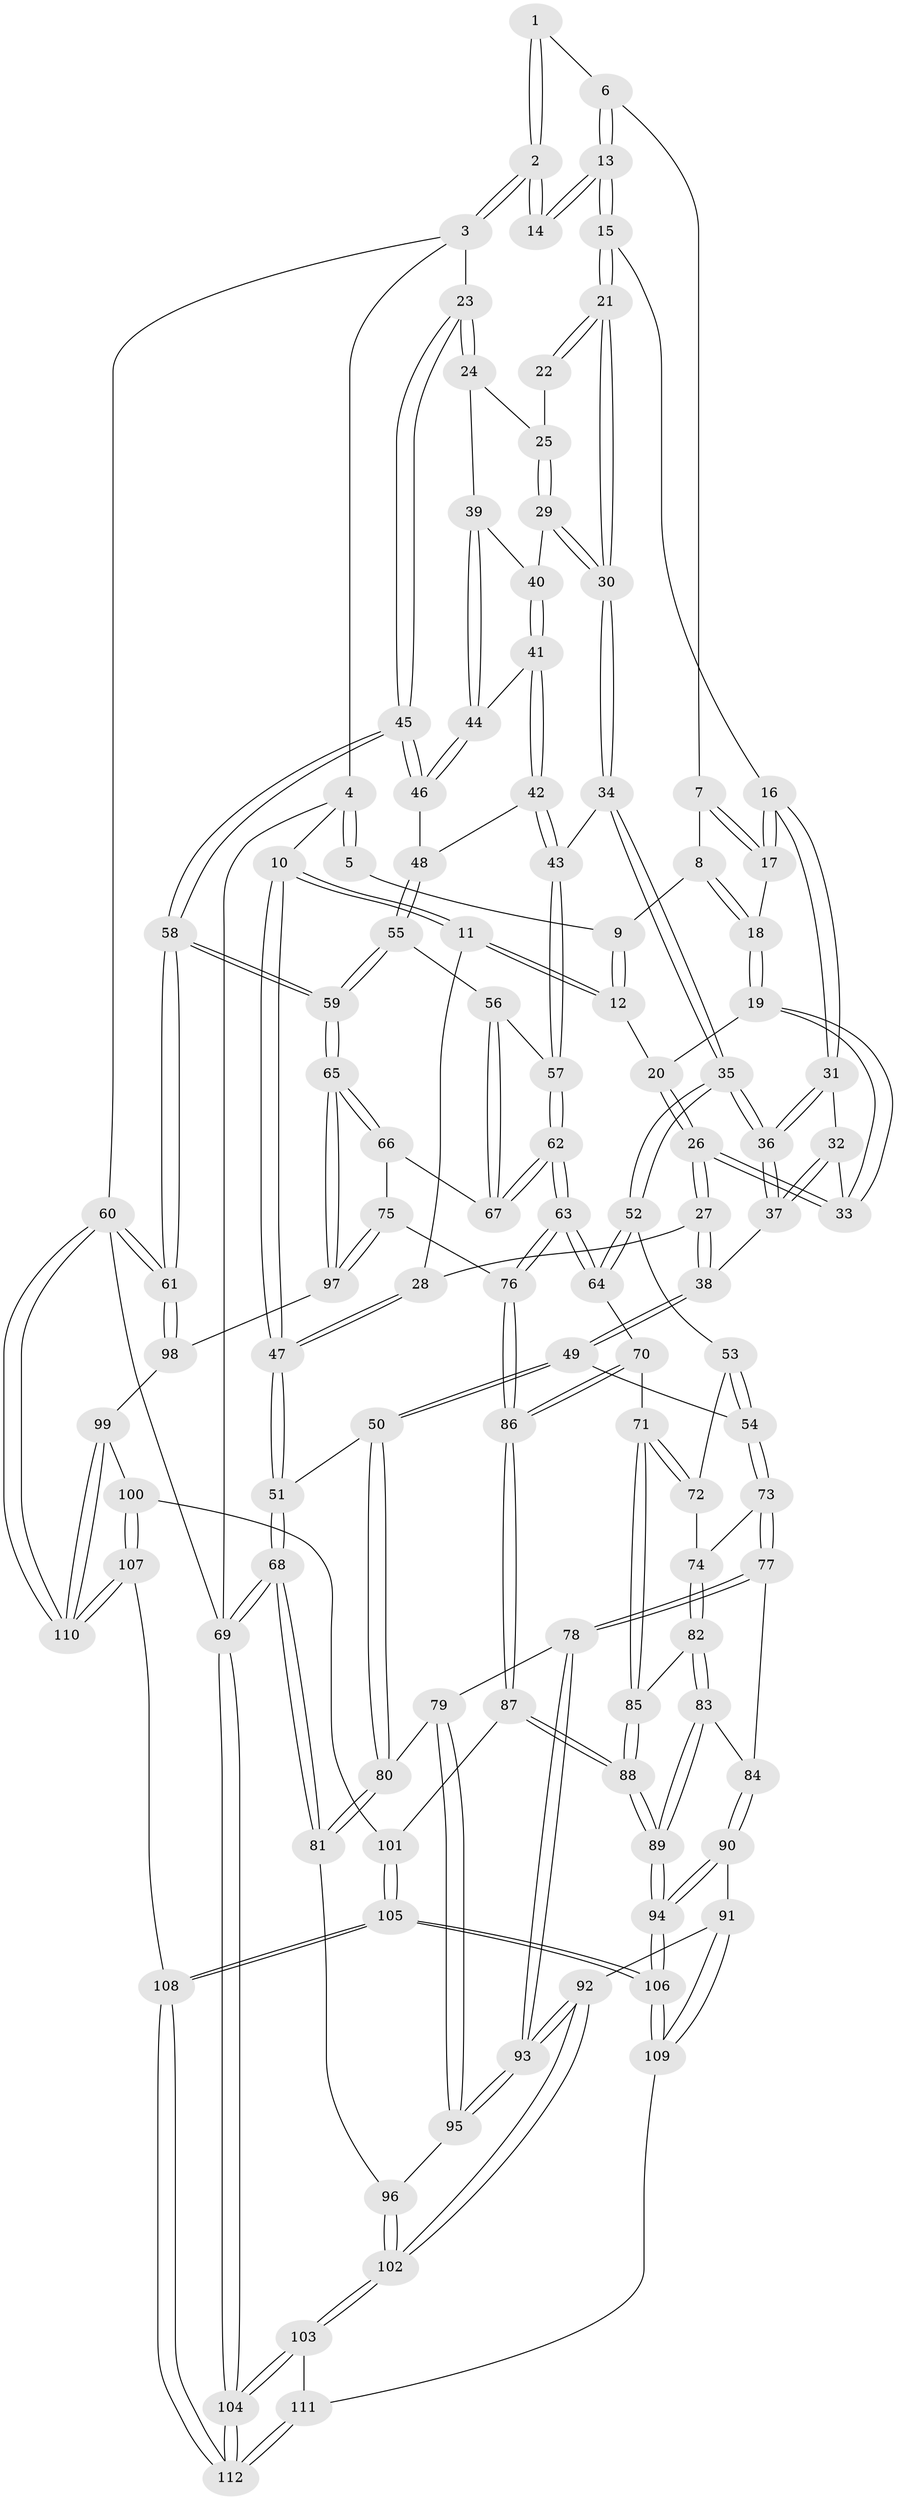 // Generated by graph-tools (version 1.1) at 2025/17/03/09/25 04:17:06]
// undirected, 112 vertices, 277 edges
graph export_dot {
graph [start="1"]
  node [color=gray90,style=filled];
  1 [pos="+0.5876296700919793+0"];
  2 [pos="+1+0"];
  3 [pos="+1+0"];
  4 [pos="+0+0"];
  5 [pos="+0.4300125135975797+0"];
  6 [pos="+0.6200610054682552+0"];
  7 [pos="+0.5347482254131751+0.07520289460427991"];
  8 [pos="+0.43441574885468276+0.05436974728579378"];
  9 [pos="+0.4289477311145256+0"];
  10 [pos="+0+0"];
  11 [pos="+0.20749578181672387+0.11112283808811012"];
  12 [pos="+0.2833188861494085+0.09321898980494206"];
  13 [pos="+0.6659298081117041+0.05567934061820771"];
  14 [pos="+0.8879007057344455+0"];
  15 [pos="+0.6788355363143219+0.1360804083835584"];
  16 [pos="+0.5821453428446955+0.1564454433866544"];
  17 [pos="+0.5446147956019174+0.12689289414968044"];
  18 [pos="+0.42356251667348793+0.10944044958740388"];
  19 [pos="+0.42207891174348283+0.11176574260442783"];
  20 [pos="+0.3016314210400603+0.10113847638854659"];
  21 [pos="+0.7036875640719726+0.15945335476060235"];
  22 [pos="+0.8344765804417167+0.07921021960263863"];
  23 [pos="+1+0"];
  24 [pos="+1+0.12257007372396164"];
  25 [pos="+0.8772263951716689+0.15226548894730707"];
  26 [pos="+0.34573935070943135+0.2290137833540716"];
  27 [pos="+0.2951732277611843+0.2906335699129052"];
  28 [pos="+0.28777510636090836+0.28473087989713863"];
  29 [pos="+0.8433907393658037+0.2248122832729176"];
  30 [pos="+0.724151698866814+0.21722721364974068"];
  31 [pos="+0.518628859811672+0.22814493916435571"];
  32 [pos="+0.4713728143105113+0.21706939731908784"];
  33 [pos="+0.421678328939015+0.176033661741964"];
  34 [pos="+0.6843739080194711+0.3639387723419201"];
  35 [pos="+0.6079884823483003+0.3997998076443854"];
  36 [pos="+0.5751268889612532+0.36246163023664824"];
  37 [pos="+0.42249845538025443+0.31475473730100256"];
  38 [pos="+0.3108971026611762+0.3477846790950406"];
  39 [pos="+0.9165897497386539+0.24711087887603886"];
  40 [pos="+0.8604747041133969+0.2362113039020267"];
  41 [pos="+0.8499951233712102+0.34896088650699053"];
  42 [pos="+0.8337581266975645+0.3735753438534027"];
  43 [pos="+0.6906290765180061+0.36687222896933247"];
  44 [pos="+0.9377797257377365+0.3043924382703758"];
  45 [pos="+1+0.3990602051916616"];
  46 [pos="+1+0.36633254680181776"];
  47 [pos="+0+0.23170934528674622"];
  48 [pos="+0.8889586335552666+0.4216942376833204"];
  49 [pos="+0.296112268478254+0.4482632948561575"];
  50 [pos="+0.2482129858675841+0.4662168936254543"];
  51 [pos="+0+0.2561900431667628"];
  52 [pos="+0.6037366405062718+0.4076816226567998"];
  53 [pos="+0.531032896953161+0.45129002673185453"];
  54 [pos="+0.31359497358862765+0.45926463730911243"];
  55 [pos="+0.8874874981931494+0.4492996685350667"];
  56 [pos="+0.8763500659113659+0.47458839228097055"];
  57 [pos="+0.7945483670503772+0.5117038849696429"];
  58 [pos="+1+0.6092385128751945"];
  59 [pos="+1+0.608029483613467"];
  60 [pos="+1+1"];
  61 [pos="+1+0.7141638095386668"];
  62 [pos="+0.7858827635095958+0.5725545716954809"];
  63 [pos="+0.7744061179514344+0.6073501770638672"];
  64 [pos="+0.6512059390484961+0.5556740207538341"];
  65 [pos="+1+0.6082737847393663"];
  66 [pos="+0.9282757211162928+0.5575809898178352"];
  67 [pos="+0.9065898473186258+0.5355741739766856"];
  68 [pos="+0+0.5840151927962796"];
  69 [pos="+0+1"];
  70 [pos="+0.6017215419918233+0.6308323263039489"];
  71 [pos="+0.5730040718096131+0.6401290149683854"];
  72 [pos="+0.5211034992944046+0.5009448314460908"];
  73 [pos="+0.35418343337245456+0.547703584816648"];
  74 [pos="+0.47047459987297885+0.6038973936979897"];
  75 [pos="+0.8044639098335956+0.6598727129884026"];
  76 [pos="+0.791463467159119+0.6518475253270722"];
  77 [pos="+0.3466991654964275+0.6661500011283465"];
  78 [pos="+0.21106504864410053+0.6884694056358936"];
  79 [pos="+0.2046120373991109+0.6764761214191944"];
  80 [pos="+0.19331789214553205+0.5475329611075143"];
  81 [pos="+0+0.5970029618242905"];
  82 [pos="+0.4746464067556034+0.6141439583778245"];
  83 [pos="+0.43721295569976554+0.6802735983965175"];
  84 [pos="+0.37091708568957904+0.6920347452187748"];
  85 [pos="+0.5637006009878609+0.6464124471576076"];
  86 [pos="+0.6874518561040082+0.7119579832598075"];
  87 [pos="+0.6748245205841451+0.7415934499007804"];
  88 [pos="+0.5373357057503855+0.7540168798827739"];
  89 [pos="+0.5248611937606713+0.767451543485273"];
  90 [pos="+0.367415278775041+0.7433569880163431"];
  91 [pos="+0.31113070999113207+0.8232187381165776"];
  92 [pos="+0.20589333536837687+0.8303289072360222"];
  93 [pos="+0.20216420714207112+0.7978352036909189"];
  94 [pos="+0.5115300577669731+0.8149548638363239"];
  95 [pos="+0.0004638884962365882+0.6716858899479449"];
  96 [pos="+0+0.6677544791812957"];
  97 [pos="+0.8313246459688786+0.6905941786641825"];
  98 [pos="+0.844448130178909+0.7588451889262324"];
  99 [pos="+0.8399361626255119+0.8219230378613217"];
  100 [pos="+0.700610775998114+0.7930940360617603"];
  101 [pos="+0.6834199168816906+0.7778249040269516"];
  102 [pos="+0.13197942329152612+0.9343985655596811"];
  103 [pos="+0.11383975787257174+0.9837150384978108"];
  104 [pos="+0+1"];
  105 [pos="+0.5304072183680367+0.9381766075015767"];
  106 [pos="+0.5150353467092513+0.9169291720462114"];
  107 [pos="+0.7079666565669308+1"];
  108 [pos="+0.619711477561044+1"];
  109 [pos="+0.4098015076664224+0.8935446562132474"];
  110 [pos="+0.96964552853929+1"];
  111 [pos="+0.3726519495741684+0.9218701282892058"];
  112 [pos="+0.05697087226776776+1"];
  1 -- 2;
  1 -- 2;
  1 -- 6;
  2 -- 3;
  2 -- 3;
  2 -- 14;
  2 -- 14;
  3 -- 4;
  3 -- 23;
  3 -- 60;
  4 -- 5;
  4 -- 5;
  4 -- 10;
  4 -- 69;
  5 -- 9;
  6 -- 7;
  6 -- 13;
  6 -- 13;
  7 -- 8;
  7 -- 17;
  7 -- 17;
  8 -- 9;
  8 -- 18;
  8 -- 18;
  9 -- 12;
  9 -- 12;
  10 -- 11;
  10 -- 11;
  10 -- 47;
  10 -- 47;
  11 -- 12;
  11 -- 12;
  11 -- 28;
  12 -- 20;
  13 -- 14;
  13 -- 14;
  13 -- 15;
  13 -- 15;
  15 -- 16;
  15 -- 21;
  15 -- 21;
  16 -- 17;
  16 -- 17;
  16 -- 31;
  16 -- 31;
  17 -- 18;
  18 -- 19;
  18 -- 19;
  19 -- 20;
  19 -- 33;
  19 -- 33;
  20 -- 26;
  20 -- 26;
  21 -- 22;
  21 -- 22;
  21 -- 30;
  21 -- 30;
  22 -- 25;
  23 -- 24;
  23 -- 24;
  23 -- 45;
  23 -- 45;
  24 -- 25;
  24 -- 39;
  25 -- 29;
  25 -- 29;
  26 -- 27;
  26 -- 27;
  26 -- 33;
  26 -- 33;
  27 -- 28;
  27 -- 38;
  27 -- 38;
  28 -- 47;
  28 -- 47;
  29 -- 30;
  29 -- 30;
  29 -- 40;
  30 -- 34;
  30 -- 34;
  31 -- 32;
  31 -- 36;
  31 -- 36;
  32 -- 33;
  32 -- 37;
  32 -- 37;
  34 -- 35;
  34 -- 35;
  34 -- 43;
  35 -- 36;
  35 -- 36;
  35 -- 52;
  35 -- 52;
  36 -- 37;
  36 -- 37;
  37 -- 38;
  38 -- 49;
  38 -- 49;
  39 -- 40;
  39 -- 44;
  39 -- 44;
  40 -- 41;
  40 -- 41;
  41 -- 42;
  41 -- 42;
  41 -- 44;
  42 -- 43;
  42 -- 43;
  42 -- 48;
  43 -- 57;
  43 -- 57;
  44 -- 46;
  44 -- 46;
  45 -- 46;
  45 -- 46;
  45 -- 58;
  45 -- 58;
  46 -- 48;
  47 -- 51;
  47 -- 51;
  48 -- 55;
  48 -- 55;
  49 -- 50;
  49 -- 50;
  49 -- 54;
  50 -- 51;
  50 -- 80;
  50 -- 80;
  51 -- 68;
  51 -- 68;
  52 -- 53;
  52 -- 64;
  52 -- 64;
  53 -- 54;
  53 -- 54;
  53 -- 72;
  54 -- 73;
  54 -- 73;
  55 -- 56;
  55 -- 59;
  55 -- 59;
  56 -- 57;
  56 -- 67;
  56 -- 67;
  57 -- 62;
  57 -- 62;
  58 -- 59;
  58 -- 59;
  58 -- 61;
  58 -- 61;
  59 -- 65;
  59 -- 65;
  60 -- 61;
  60 -- 61;
  60 -- 110;
  60 -- 110;
  60 -- 69;
  61 -- 98;
  61 -- 98;
  62 -- 63;
  62 -- 63;
  62 -- 67;
  62 -- 67;
  63 -- 64;
  63 -- 64;
  63 -- 76;
  63 -- 76;
  64 -- 70;
  65 -- 66;
  65 -- 66;
  65 -- 97;
  65 -- 97;
  66 -- 67;
  66 -- 75;
  68 -- 69;
  68 -- 69;
  68 -- 81;
  68 -- 81;
  69 -- 104;
  69 -- 104;
  70 -- 71;
  70 -- 86;
  70 -- 86;
  71 -- 72;
  71 -- 72;
  71 -- 85;
  71 -- 85;
  72 -- 74;
  73 -- 74;
  73 -- 77;
  73 -- 77;
  74 -- 82;
  74 -- 82;
  75 -- 76;
  75 -- 97;
  75 -- 97;
  76 -- 86;
  76 -- 86;
  77 -- 78;
  77 -- 78;
  77 -- 84;
  78 -- 79;
  78 -- 93;
  78 -- 93;
  79 -- 80;
  79 -- 95;
  79 -- 95;
  80 -- 81;
  80 -- 81;
  81 -- 96;
  82 -- 83;
  82 -- 83;
  82 -- 85;
  83 -- 84;
  83 -- 89;
  83 -- 89;
  84 -- 90;
  84 -- 90;
  85 -- 88;
  85 -- 88;
  86 -- 87;
  86 -- 87;
  87 -- 88;
  87 -- 88;
  87 -- 101;
  88 -- 89;
  88 -- 89;
  89 -- 94;
  89 -- 94;
  90 -- 91;
  90 -- 94;
  90 -- 94;
  91 -- 92;
  91 -- 109;
  91 -- 109;
  92 -- 93;
  92 -- 93;
  92 -- 102;
  92 -- 102;
  93 -- 95;
  93 -- 95;
  94 -- 106;
  94 -- 106;
  95 -- 96;
  96 -- 102;
  96 -- 102;
  97 -- 98;
  98 -- 99;
  99 -- 100;
  99 -- 110;
  99 -- 110;
  100 -- 101;
  100 -- 107;
  100 -- 107;
  101 -- 105;
  101 -- 105;
  102 -- 103;
  102 -- 103;
  103 -- 104;
  103 -- 104;
  103 -- 111;
  104 -- 112;
  104 -- 112;
  105 -- 106;
  105 -- 106;
  105 -- 108;
  105 -- 108;
  106 -- 109;
  106 -- 109;
  107 -- 108;
  107 -- 110;
  107 -- 110;
  108 -- 112;
  108 -- 112;
  109 -- 111;
  111 -- 112;
  111 -- 112;
}
